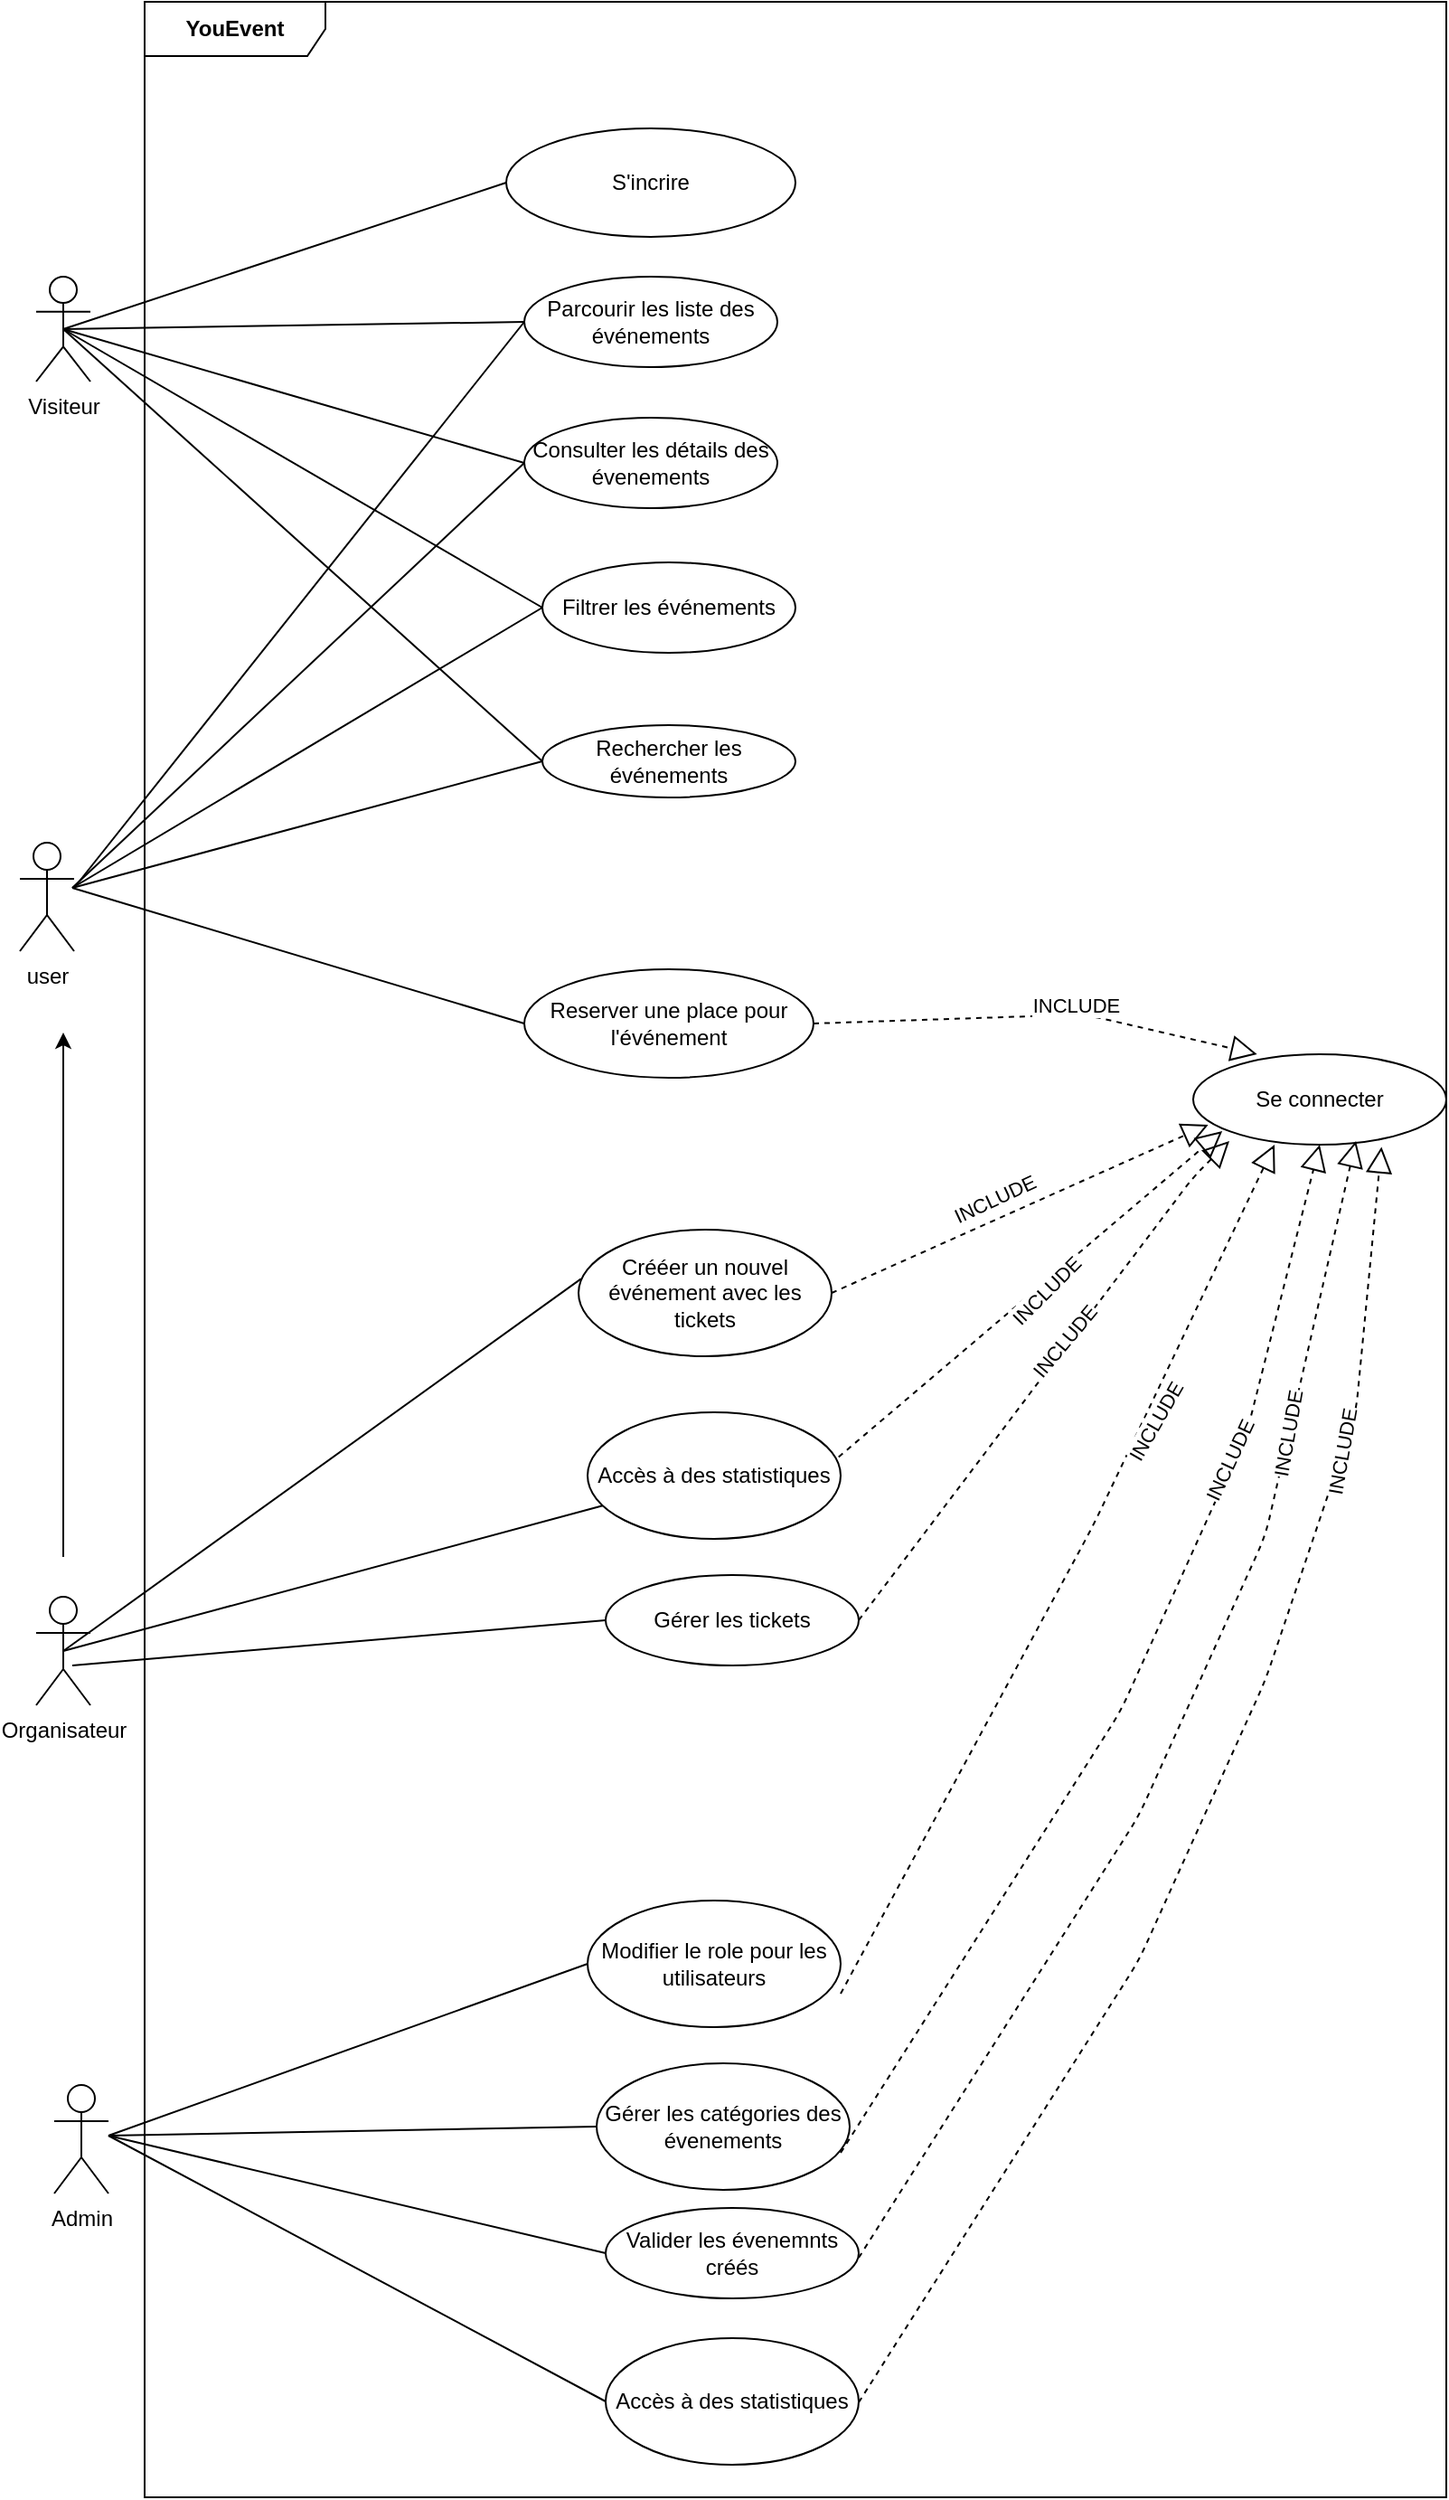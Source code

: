 <mxfile>
    <diagram id="X2z7S52BYxHaxV44xoLP" name="Page-1">
        <mxGraphModel dx="1745" dy="2950" grid="0" gridSize="10" guides="1" tooltips="1" connect="1" arrows="1" fold="1" page="0" pageScale="1" pageWidth="850" pageHeight="1100" math="0" shadow="0">
            <root>
                <mxCell id="0"/>
                <mxCell id="1" parent="0"/>
                <mxCell id="90" value="Visiteur" style="shape=umlActor;verticalLabelPosition=bottom;verticalAlign=top;html=1;" vertex="1" parent="1">
                    <mxGeometry x="765" y="-659" width="30" height="58" as="geometry"/>
                </mxCell>
                <mxCell id="91" value="Parcourir les liste des événements" style="ellipse;whiteSpace=wrap;html=1;" vertex="1" parent="1">
                    <mxGeometry x="1035" y="-659" width="140" height="50" as="geometry"/>
                </mxCell>
                <mxCell id="92" value="Consulter les détails des évenements" style="ellipse;whiteSpace=wrap;html=1;" vertex="1" parent="1">
                    <mxGeometry x="1035" y="-581" width="140" height="50" as="geometry"/>
                </mxCell>
                <mxCell id="93" value="Gérer les tickets" style="ellipse;whiteSpace=wrap;html=1;" vertex="1" parent="1">
                    <mxGeometry x="1080" y="59" width="140" height="50" as="geometry"/>
                </mxCell>
                <mxCell id="94" value="Filtrer les événements" style="ellipse;whiteSpace=wrap;html=1;" vertex="1" parent="1">
                    <mxGeometry x="1045" y="-501" width="140" height="50" as="geometry"/>
                </mxCell>
                <mxCell id="95" value="Se connecter" style="ellipse;whiteSpace=wrap;html=1;" vertex="1" parent="1">
                    <mxGeometry x="1405" y="-229" width="140" height="50" as="geometry"/>
                </mxCell>
                <mxCell id="96" value="user" style="shape=umlActor;verticalLabelPosition=bottom;verticalAlign=top;html=1;" vertex="1" parent="1">
                    <mxGeometry x="756" y="-346" width="30" height="60" as="geometry"/>
                </mxCell>
                <mxCell id="97" value="Rechercher les événements" style="ellipse;whiteSpace=wrap;html=1;" vertex="1" parent="1">
                    <mxGeometry x="1045" y="-411" width="140" height="40" as="geometry"/>
                </mxCell>
                <mxCell id="98" value="Reserver une place pour l'événement" style="ellipse;whiteSpace=wrap;html=1;" vertex="1" parent="1">
                    <mxGeometry x="1035" y="-276" width="160" height="60" as="geometry"/>
                </mxCell>
                <mxCell id="99" value="Organisateur" style="shape=umlActor;verticalLabelPosition=bottom;verticalAlign=top;html=1;" vertex="1" parent="1">
                    <mxGeometry x="765" y="71" width="30" height="60" as="geometry"/>
                </mxCell>
                <mxCell id="100" value="Crééer un nouvel événement avec les tickets" style="ellipse;whiteSpace=wrap;html=1;" vertex="1" parent="1">
                    <mxGeometry x="1065" y="-132" width="140" height="70" as="geometry"/>
                </mxCell>
                <mxCell id="101" value="Accès à des statistiques" style="ellipse;whiteSpace=wrap;html=1;" vertex="1" parent="1">
                    <mxGeometry x="1070" y="-31" width="140" height="70" as="geometry"/>
                </mxCell>
                <mxCell id="102" value="" style="endArrow=none;html=1;exitX=0.5;exitY=0.5;exitDx=0;exitDy=0;exitPerimeter=0;entryX=0.01;entryY=0.388;entryDx=0;entryDy=0;entryPerimeter=0;" edge="1" parent="1" source="99" target="100">
                    <mxGeometry width="50" height="50" relative="1" as="geometry">
                        <mxPoint x="825" y="131" as="sourcePoint"/>
                        <mxPoint x="875" y="81" as="targetPoint"/>
                    </mxGeometry>
                </mxCell>
                <mxCell id="103" value="" style="endArrow=none;html=1;exitX=0.5;exitY=0.5;exitDx=0;exitDy=0;exitPerimeter=0;" edge="1" parent="1" source="99" target="101">
                    <mxGeometry width="50" height="50" relative="1" as="geometry">
                        <mxPoint x="790" y="311" as="sourcePoint"/>
                        <mxPoint x="1091.4" y="218.16" as="targetPoint"/>
                    </mxGeometry>
                </mxCell>
                <mxCell id="104" value="" style="endArrow=none;html=1;entryX=0;entryY=0.5;entryDx=0;entryDy=0;exitX=0.5;exitY=0.5;exitDx=0;exitDy=0;exitPerimeter=0;" edge="1" parent="1" source="90" target="97">
                    <mxGeometry width="50" height="50" relative="1" as="geometry">
                        <mxPoint x="825" y="-219" as="sourcePoint"/>
                        <mxPoint x="875" y="-269" as="targetPoint"/>
                    </mxGeometry>
                </mxCell>
                <mxCell id="105" value="" style="endArrow=none;html=1;entryX=0;entryY=0.5;entryDx=0;entryDy=0;" edge="1" parent="1" target="98">
                    <mxGeometry width="50" height="50" relative="1" as="geometry">
                        <mxPoint x="785" y="-321" as="sourcePoint"/>
                        <mxPoint x="1075" y="-379" as="targetPoint"/>
                    </mxGeometry>
                </mxCell>
                <mxCell id="106" value="" style="endArrow=none;html=1;entryX=0;entryY=0.5;entryDx=0;entryDy=0;exitX=0.5;exitY=0.5;exitDx=0;exitDy=0;exitPerimeter=0;" edge="1" parent="1" source="90" target="91">
                    <mxGeometry width="50" height="50" relative="1" as="geometry">
                        <mxPoint x="825" y="-569" as="sourcePoint"/>
                        <mxPoint x="875" y="-619" as="targetPoint"/>
                    </mxGeometry>
                </mxCell>
                <mxCell id="107" value="" style="endArrow=none;html=1;exitX=0.5;exitY=0.5;exitDx=0;exitDy=0;exitPerimeter=0;entryX=0;entryY=0.5;entryDx=0;entryDy=0;" edge="1" parent="1" source="90" target="92">
                    <mxGeometry width="50" height="50" relative="1" as="geometry">
                        <mxPoint x="790" y="-619" as="sourcePoint"/>
                        <mxPoint x="1075" y="-734.0" as="targetPoint"/>
                    </mxGeometry>
                </mxCell>
                <mxCell id="108" value="" style="endArrow=none;html=1;entryX=0;entryY=0.5;entryDx=0;entryDy=0;" edge="1" parent="1" target="93">
                    <mxGeometry width="50" height="50" relative="1" as="geometry">
                        <mxPoint x="785" y="109" as="sourcePoint"/>
                        <mxPoint x="1080.644" y="-664.165" as="targetPoint"/>
                    </mxGeometry>
                </mxCell>
                <mxCell id="109" value="" style="endArrow=none;html=1;entryX=0;entryY=0.5;entryDx=0;entryDy=0;exitX=0.5;exitY=0.5;exitDx=0;exitDy=0;exitPerimeter=0;" edge="1" parent="1" source="90" target="94">
                    <mxGeometry width="50" height="50" relative="1" as="geometry">
                        <mxPoint x="785" y="-319" as="sourcePoint"/>
                        <mxPoint x="1086.84" y="-547.912" as="targetPoint"/>
                    </mxGeometry>
                </mxCell>
                <mxCell id="110" value="" style="endArrow=block;dashed=1;endFill=0;endSize=12;html=1;exitX=1;exitY=0.5;exitDx=0;exitDy=0;" edge="1" parent="1" source="93">
                    <mxGeometry width="160" relative="1" as="geometry">
                        <mxPoint x="1215" y="-669.0" as="sourcePoint"/>
                        <mxPoint x="1425.0" y="-181" as="targetPoint"/>
                        <Array as="points">
                            <mxPoint x="1405" y="-161"/>
                        </Array>
                    </mxGeometry>
                </mxCell>
                <mxCell id="111" value="" style="endArrow=block;dashed=1;endFill=0;endSize=12;html=1;exitX=1;exitY=0.5;exitDx=0;exitDy=0;" edge="1" parent="1" source="98">
                    <mxGeometry width="160" relative="1" as="geometry">
                        <mxPoint x="1220" y="-343.4" as="sourcePoint"/>
                        <mxPoint x="1440.33" y="-228.998" as="targetPoint"/>
                        <Array as="points">
                            <mxPoint x="1345" y="-251"/>
                        </Array>
                    </mxGeometry>
                </mxCell>
                <mxCell id="112" value="" style="endArrow=block;dashed=1;endFill=0;endSize=12;html=1;exitX=1;exitY=0.5;exitDx=0;exitDy=0;entryX=0.059;entryY=0.781;entryDx=0;entryDy=0;entryPerimeter=0;" edge="1" parent="1" source="100" target="95">
                    <mxGeometry width="160" relative="1" as="geometry">
                        <mxPoint x="1220" y="86" as="sourcePoint"/>
                        <mxPoint x="1465.0" y="-169" as="targetPoint"/>
                    </mxGeometry>
                </mxCell>
                <mxCell id="113" value="" style="endArrow=block;dashed=1;endFill=0;endSize=12;html=1;exitX=0.992;exitY=0.353;exitDx=0;exitDy=0;exitPerimeter=0;entryX=0.115;entryY=0.85;entryDx=0;entryDy=0;entryPerimeter=0;" edge="1" parent="1" source="101" target="95">
                    <mxGeometry width="160" relative="1" as="geometry">
                        <mxPoint x="1230" y="226" as="sourcePoint"/>
                        <mxPoint x="1494.96" y="-179" as="targetPoint"/>
                    </mxGeometry>
                </mxCell>
                <mxCell id="114" value="" style="endArrow=classic;html=1;" edge="1" parent="1">
                    <mxGeometry width="50" height="50" relative="1" as="geometry">
                        <mxPoint x="780" y="49" as="sourcePoint"/>
                        <mxPoint x="780" y="-241" as="targetPoint"/>
                    </mxGeometry>
                </mxCell>
                <mxCell id="115" value="YouEvent" style="shape=umlFrame;whiteSpace=wrap;html=1;width=100;height=30;fontStyle=1" vertex="1" parent="1">
                    <mxGeometry x="825" y="-811" width="720" height="1380" as="geometry"/>
                </mxCell>
                <mxCell id="116" value="Admin" style="shape=umlActor;verticalLabelPosition=bottom;verticalAlign=top;html=1;" vertex="1" parent="1">
                    <mxGeometry x="775" y="341" width="30" height="60" as="geometry"/>
                </mxCell>
                <mxCell id="117" value="Valider les évenemnts créés" style="ellipse;whiteSpace=wrap;html=1;" vertex="1" parent="1">
                    <mxGeometry x="1080" y="409" width="140" height="50" as="geometry"/>
                </mxCell>
                <mxCell id="118" value="Modifier le role pour les utilisateurs" style="ellipse;whiteSpace=wrap;html=1;" vertex="1" parent="1">
                    <mxGeometry x="1070" y="239" width="140" height="70" as="geometry"/>
                </mxCell>
                <mxCell id="119" value="Gérer les catégories des évenements" style="ellipse;whiteSpace=wrap;html=1;" vertex="1" parent="1">
                    <mxGeometry x="1075" y="329" width="140" height="70" as="geometry"/>
                </mxCell>
                <mxCell id="120" value="Accès à des statistiques" style="ellipse;whiteSpace=wrap;html=1;" vertex="1" parent="1">
                    <mxGeometry x="1080" y="481" width="140" height="70" as="geometry"/>
                </mxCell>
                <mxCell id="121" value="" style="endArrow=none;html=1;entryX=0;entryY=0.5;entryDx=0;entryDy=0;" edge="1" parent="1" target="118">
                    <mxGeometry width="50" height="50" relative="1" as="geometry">
                        <mxPoint x="805" y="369.0" as="sourcePoint"/>
                        <mxPoint x="1091.4" y="201.0" as="targetPoint"/>
                    </mxGeometry>
                </mxCell>
                <mxCell id="122" value="" style="endArrow=none;html=1;entryX=0;entryY=0.5;entryDx=0;entryDy=0;" edge="1" parent="1" target="119">
                    <mxGeometry width="50" height="50" relative="1" as="geometry">
                        <mxPoint x="805" y="369.0" as="sourcePoint"/>
                        <mxPoint x="1085" y="304" as="targetPoint"/>
                    </mxGeometry>
                </mxCell>
                <mxCell id="123" value="" style="endArrow=none;html=1;entryX=0;entryY=0.5;entryDx=0;entryDy=0;" edge="1" parent="1" target="117">
                    <mxGeometry width="50" height="50" relative="1" as="geometry">
                        <mxPoint x="805" y="369.0" as="sourcePoint"/>
                        <mxPoint x="1085" y="374" as="targetPoint"/>
                    </mxGeometry>
                </mxCell>
                <mxCell id="124" value="" style="endArrow=none;html=1;entryX=0;entryY=0.5;entryDx=0;entryDy=0;" edge="1" parent="1" target="120">
                    <mxGeometry width="50" height="50" relative="1" as="geometry">
                        <mxPoint x="805" y="369.0" as="sourcePoint"/>
                        <mxPoint x="1075" y="509" as="targetPoint"/>
                    </mxGeometry>
                </mxCell>
                <mxCell id="125" value="" style="endArrow=block;dashed=1;endFill=0;endSize=12;html=1;exitX=1;exitY=0.5;exitDx=0;exitDy=0;" edge="1" parent="1">
                    <mxGeometry width="160" relative="1" as="geometry">
                        <mxPoint x="1210.0" y="290.5" as="sourcePoint"/>
                        <mxPoint x="1450.0" y="-179" as="targetPoint"/>
                        <Array as="points">
                            <mxPoint x="1350" y="31"/>
                        </Array>
                    </mxGeometry>
                </mxCell>
                <mxCell id="126" value="" style="endArrow=block;dashed=1;endFill=0;endSize=12;html=1;exitX=1;exitY=0.5;exitDx=0;exitDy=0;entryX=0.5;entryY=1;entryDx=0;entryDy=0;" edge="1" parent="1" target="95">
                    <mxGeometry width="160" relative="1" as="geometry">
                        <mxPoint x="1210.0" y="378.5" as="sourcePoint"/>
                        <mxPoint x="1450" y="-91" as="targetPoint"/>
                        <Array as="points">
                            <mxPoint x="1365" y="134"/>
                            <mxPoint x="1435" y="-21"/>
                        </Array>
                    </mxGeometry>
                </mxCell>
                <mxCell id="127" value="" style="endArrow=block;dashed=1;endFill=0;endSize=12;html=1;exitX=1;exitY=0.5;exitDx=0;exitDy=0;entryX=0.643;entryY=0.96;entryDx=0;entryDy=0;entryPerimeter=0;" edge="1" parent="1" target="95">
                    <mxGeometry width="160" relative="1" as="geometry">
                        <mxPoint x="1220.0" y="436.5" as="sourcePoint"/>
                        <mxPoint x="1485" y="-121" as="targetPoint"/>
                        <Array as="points">
                            <mxPoint x="1375" y="192"/>
                            <mxPoint x="1445" y="37"/>
                        </Array>
                    </mxGeometry>
                </mxCell>
                <mxCell id="128" value="" style="endArrow=block;dashed=1;endFill=0;endSize=12;html=1;exitX=1;exitY=0.5;exitDx=0;exitDy=0;entryX=0.744;entryY=1.025;entryDx=0;entryDy=0;entryPerimeter=0;" edge="1" parent="1" target="95">
                    <mxGeometry width="160" relative="1" as="geometry">
                        <mxPoint x="1220.0" y="516.5" as="sourcePoint"/>
                        <mxPoint x="1485" y="-41" as="targetPoint"/>
                        <Array as="points">
                            <mxPoint x="1375" y="272"/>
                            <mxPoint x="1445" y="117"/>
                            <mxPoint x="1495" y="-31"/>
                        </Array>
                    </mxGeometry>
                </mxCell>
                <mxCell id="129" value="INCLUDE" style="edgeLabel;html=1;align=center;verticalAlign=middle;resizable=0;points=[];rotation=0;" vertex="1" connectable="0" parent="1">
                    <mxGeometry x="1355.001" y="-240.998" as="geometry">
                        <mxPoint x="-14.83" y="-15.687" as="offset"/>
                    </mxGeometry>
                </mxCell>
                <mxCell id="130" value="INCLUDE" style="edgeLabel;html=1;align=center;verticalAlign=middle;resizable=0;points=[];rotation=-25;" vertex="1" connectable="0" parent="1">
                    <mxGeometry x="1315.001" y="-140.998" as="geometry">
                        <mxPoint x="-14.83" y="-15.687" as="offset"/>
                    </mxGeometry>
                </mxCell>
                <mxCell id="131" value="INCLUDE" style="edgeLabel;html=1;align=center;verticalAlign=middle;resizable=0;points=[];rotation=-45;" vertex="1" connectable="0" parent="1">
                    <mxGeometry x="1345.001" y="-96.998" as="geometry">
                        <mxPoint x="-14.83" y="-15.687" as="offset"/>
                    </mxGeometry>
                </mxCell>
                <mxCell id="132" value="INCLUDE" style="edgeLabel;html=1;align=center;verticalAlign=middle;resizable=0;points=[];rotation=-50;" vertex="1" connectable="0" parent="1">
                    <mxGeometry x="1355.001" y="-70.998" as="geometry">
                        <mxPoint x="-14.83" y="-15.687" as="offset"/>
                    </mxGeometry>
                </mxCell>
                <mxCell id="133" value="INCLUDE" style="edgeLabel;html=1;align=center;verticalAlign=middle;resizable=0;points=[];rotation=-60;" vertex="1" connectable="0" parent="1">
                    <mxGeometry x="1405.001" y="-30.998" as="geometry">
                        <mxPoint x="-14.83" y="-15.687" as="offset"/>
                    </mxGeometry>
                </mxCell>
                <mxCell id="134" value="INCLUDE" style="edgeLabel;html=1;align=center;verticalAlign=middle;resizable=0;points=[];rotation=-65;" vertex="1" connectable="0" parent="1">
                    <mxGeometry x="1445.001" y="-10.998" as="geometry">
                        <mxPoint x="-14.83" y="-15.687" as="offset"/>
                    </mxGeometry>
                </mxCell>
                <mxCell id="135" value="INCLUDE" style="edgeLabel;html=1;align=center;verticalAlign=middle;resizable=0;points=[];rotation=-80;" vertex="1" connectable="0" parent="1">
                    <mxGeometry x="1475.001" y="-30.998" as="geometry">
                        <mxPoint x="-14.83" y="-15.687" as="offset"/>
                    </mxGeometry>
                </mxCell>
                <mxCell id="136" value="INCLUDE" style="edgeLabel;html=1;align=center;verticalAlign=middle;resizable=0;points=[];rotation=-80;" vertex="1" connectable="0" parent="1">
                    <mxGeometry x="1505.001" y="-20.998" as="geometry">
                        <mxPoint x="-14.83" y="-15.687" as="offset"/>
                    </mxGeometry>
                </mxCell>
                <mxCell id="137" value="S'incrire" style="ellipse;whiteSpace=wrap;html=1;" vertex="1" parent="1">
                    <mxGeometry x="1025" y="-741" width="160" height="60" as="geometry"/>
                </mxCell>
                <mxCell id="138" value="" style="endArrow=none;html=1;exitX=0.5;exitY=0.5;exitDx=0;exitDy=0;exitPerimeter=0;entryX=0;entryY=0.5;entryDx=0;entryDy=0;" edge="1" parent="1" source="90" target="137">
                    <mxGeometry width="50" height="50" relative="1" as="geometry">
                        <mxPoint x="781.0" y="-306" as="sourcePoint"/>
                        <mxPoint x="1055" y="-281" as="targetPoint"/>
                    </mxGeometry>
                </mxCell>
                <mxCell id="139" value="" style="endArrow=none;html=1;exitX=0.5;exitY=0.5;exitDx=0;exitDy=0;exitPerimeter=0;entryX=0;entryY=0.5;entryDx=0;entryDy=0;" edge="1" parent="1" target="91">
                    <mxGeometry width="50" height="50" relative="1" as="geometry">
                        <mxPoint x="786" y="-321" as="sourcePoint"/>
                        <mxPoint x="1060" y="-296" as="targetPoint"/>
                    </mxGeometry>
                </mxCell>
                <mxCell id="140" value="" style="endArrow=none;html=1;entryX=0;entryY=0.5;entryDx=0;entryDy=0;" edge="1" parent="1" target="92">
                    <mxGeometry width="50" height="50" relative="1" as="geometry">
                        <mxPoint x="785" y="-321" as="sourcePoint"/>
                        <mxPoint x="1075" y="-734" as="targetPoint"/>
                    </mxGeometry>
                </mxCell>
                <mxCell id="141" value="" style="endArrow=none;html=1;entryX=0;entryY=0.5;entryDx=0;entryDy=0;" edge="1" parent="1" target="94">
                    <mxGeometry width="50" height="50" relative="1" as="geometry">
                        <mxPoint x="785" y="-321" as="sourcePoint"/>
                        <mxPoint x="1075" y="-601" as="targetPoint"/>
                    </mxGeometry>
                </mxCell>
                <mxCell id="142" value="" style="endArrow=none;html=1;entryX=0;entryY=0.5;entryDx=0;entryDy=0;" edge="1" parent="1" target="97">
                    <mxGeometry width="50" height="50" relative="1" as="geometry">
                        <mxPoint x="785" y="-321" as="sourcePoint"/>
                        <mxPoint x="1085" y="-591" as="targetPoint"/>
                    </mxGeometry>
                </mxCell>
            </root>
        </mxGraphModel>
    </diagram>
</mxfile>
